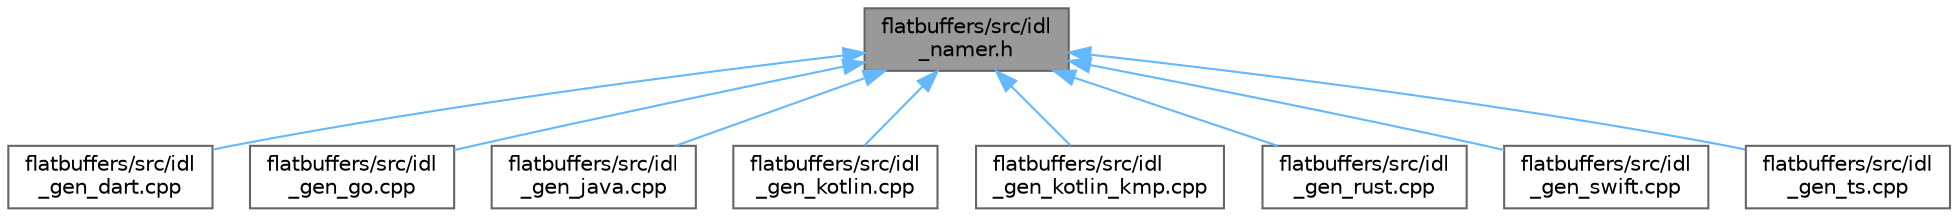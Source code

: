 digraph "flatbuffers/src/idl_namer.h"
{
 // LATEX_PDF_SIZE
  bgcolor="transparent";
  edge [fontname=Helvetica,fontsize=10,labelfontname=Helvetica,labelfontsize=10];
  node [fontname=Helvetica,fontsize=10,shape=box,height=0.2,width=0.4];
  Node1 [id="Node000001",label="flatbuffers/src/idl\l_namer.h",height=0.2,width=0.4,color="gray40", fillcolor="grey60", style="filled", fontcolor="black",tooltip=" "];
  Node1 -> Node2 [id="edge1_Node000001_Node000002",dir="back",color="steelblue1",style="solid",tooltip=" "];
  Node2 [id="Node000002",label="flatbuffers/src/idl\l_gen_dart.cpp",height=0.2,width=0.4,color="grey40", fillcolor="white", style="filled",URL="$idl__gen__dart_8cpp.html",tooltip=" "];
  Node1 -> Node3 [id="edge2_Node000001_Node000003",dir="back",color="steelblue1",style="solid",tooltip=" "];
  Node3 [id="Node000003",label="flatbuffers/src/idl\l_gen_go.cpp",height=0.2,width=0.4,color="grey40", fillcolor="white", style="filled",URL="$idl__gen__go_8cpp.html",tooltip=" "];
  Node1 -> Node4 [id="edge3_Node000001_Node000004",dir="back",color="steelblue1",style="solid",tooltip=" "];
  Node4 [id="Node000004",label="flatbuffers/src/idl\l_gen_java.cpp",height=0.2,width=0.4,color="grey40", fillcolor="white", style="filled",URL="$idl__gen__java_8cpp.html",tooltip=" "];
  Node1 -> Node5 [id="edge4_Node000001_Node000005",dir="back",color="steelblue1",style="solid",tooltip=" "];
  Node5 [id="Node000005",label="flatbuffers/src/idl\l_gen_kotlin.cpp",height=0.2,width=0.4,color="grey40", fillcolor="white", style="filled",URL="$idl__gen__kotlin_8cpp.html",tooltip=" "];
  Node1 -> Node6 [id="edge5_Node000001_Node000006",dir="back",color="steelblue1",style="solid",tooltip=" "];
  Node6 [id="Node000006",label="flatbuffers/src/idl\l_gen_kotlin_kmp.cpp",height=0.2,width=0.4,color="grey40", fillcolor="white", style="filled",URL="$idl__gen__kotlin__kmp_8cpp.html",tooltip=" "];
  Node1 -> Node7 [id="edge6_Node000001_Node000007",dir="back",color="steelblue1",style="solid",tooltip=" "];
  Node7 [id="Node000007",label="flatbuffers/src/idl\l_gen_rust.cpp",height=0.2,width=0.4,color="grey40", fillcolor="white", style="filled",URL="$idl__gen__rust_8cpp.html",tooltip=" "];
  Node1 -> Node8 [id="edge7_Node000001_Node000008",dir="back",color="steelblue1",style="solid",tooltip=" "];
  Node8 [id="Node000008",label="flatbuffers/src/idl\l_gen_swift.cpp",height=0.2,width=0.4,color="grey40", fillcolor="white", style="filled",URL="$idl__gen__swift_8cpp.html",tooltip=" "];
  Node1 -> Node9 [id="edge8_Node000001_Node000009",dir="back",color="steelblue1",style="solid",tooltip=" "];
  Node9 [id="Node000009",label="flatbuffers/src/idl\l_gen_ts.cpp",height=0.2,width=0.4,color="grey40", fillcolor="white", style="filled",URL="$idl__gen__ts_8cpp.html",tooltip=" "];
}
